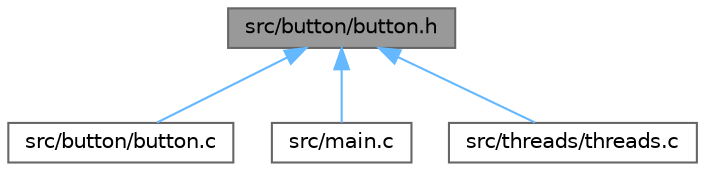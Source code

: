 digraph "src/button/button.h"
{
 // LATEX_PDF_SIZE
  bgcolor="transparent";
  edge [fontname=Helvetica,fontsize=10,labelfontname=Helvetica,labelfontsize=10];
  node [fontname=Helvetica,fontsize=10,shape=box,height=0.2,width=0.4];
  Node1 [label="src/button/button.h",height=0.2,width=0.4,color="gray40", fillcolor="grey60", style="filled", fontcolor="black",tooltip="Apropriate function prototypes, and some important definitions."];
  Node1 -> Node2 [dir="back",color="steelblue1",style="solid"];
  Node2 [label="src/button/button.c",height=0.2,width=0.4,color="grey40", fillcolor="white", style="filled",URL="$button_8c.html",tooltip="SETR 22/23: Simple Digital I/O, using additional/external buttons."];
  Node1 -> Node3 [dir="back",color="steelblue1",style="solid"];
  Node3 [label="src/main.c",height=0.2,width=0.4,color="grey40", fillcolor="white", style="filled",URL="$main_8c.html",tooltip="SETR 22/23, Assignment 4 - Real-Time Embedded Application Development using Zephyr."];
  Node1 -> Node4 [dir="back",color="steelblue1",style="solid"];
  Node4 [label="src/threads/threads.c",height=0.2,width=0.4,color="grey40", fillcolor="white", style="filled",URL="$threads_8c.html",tooltip="Thread management implementation."];
}
